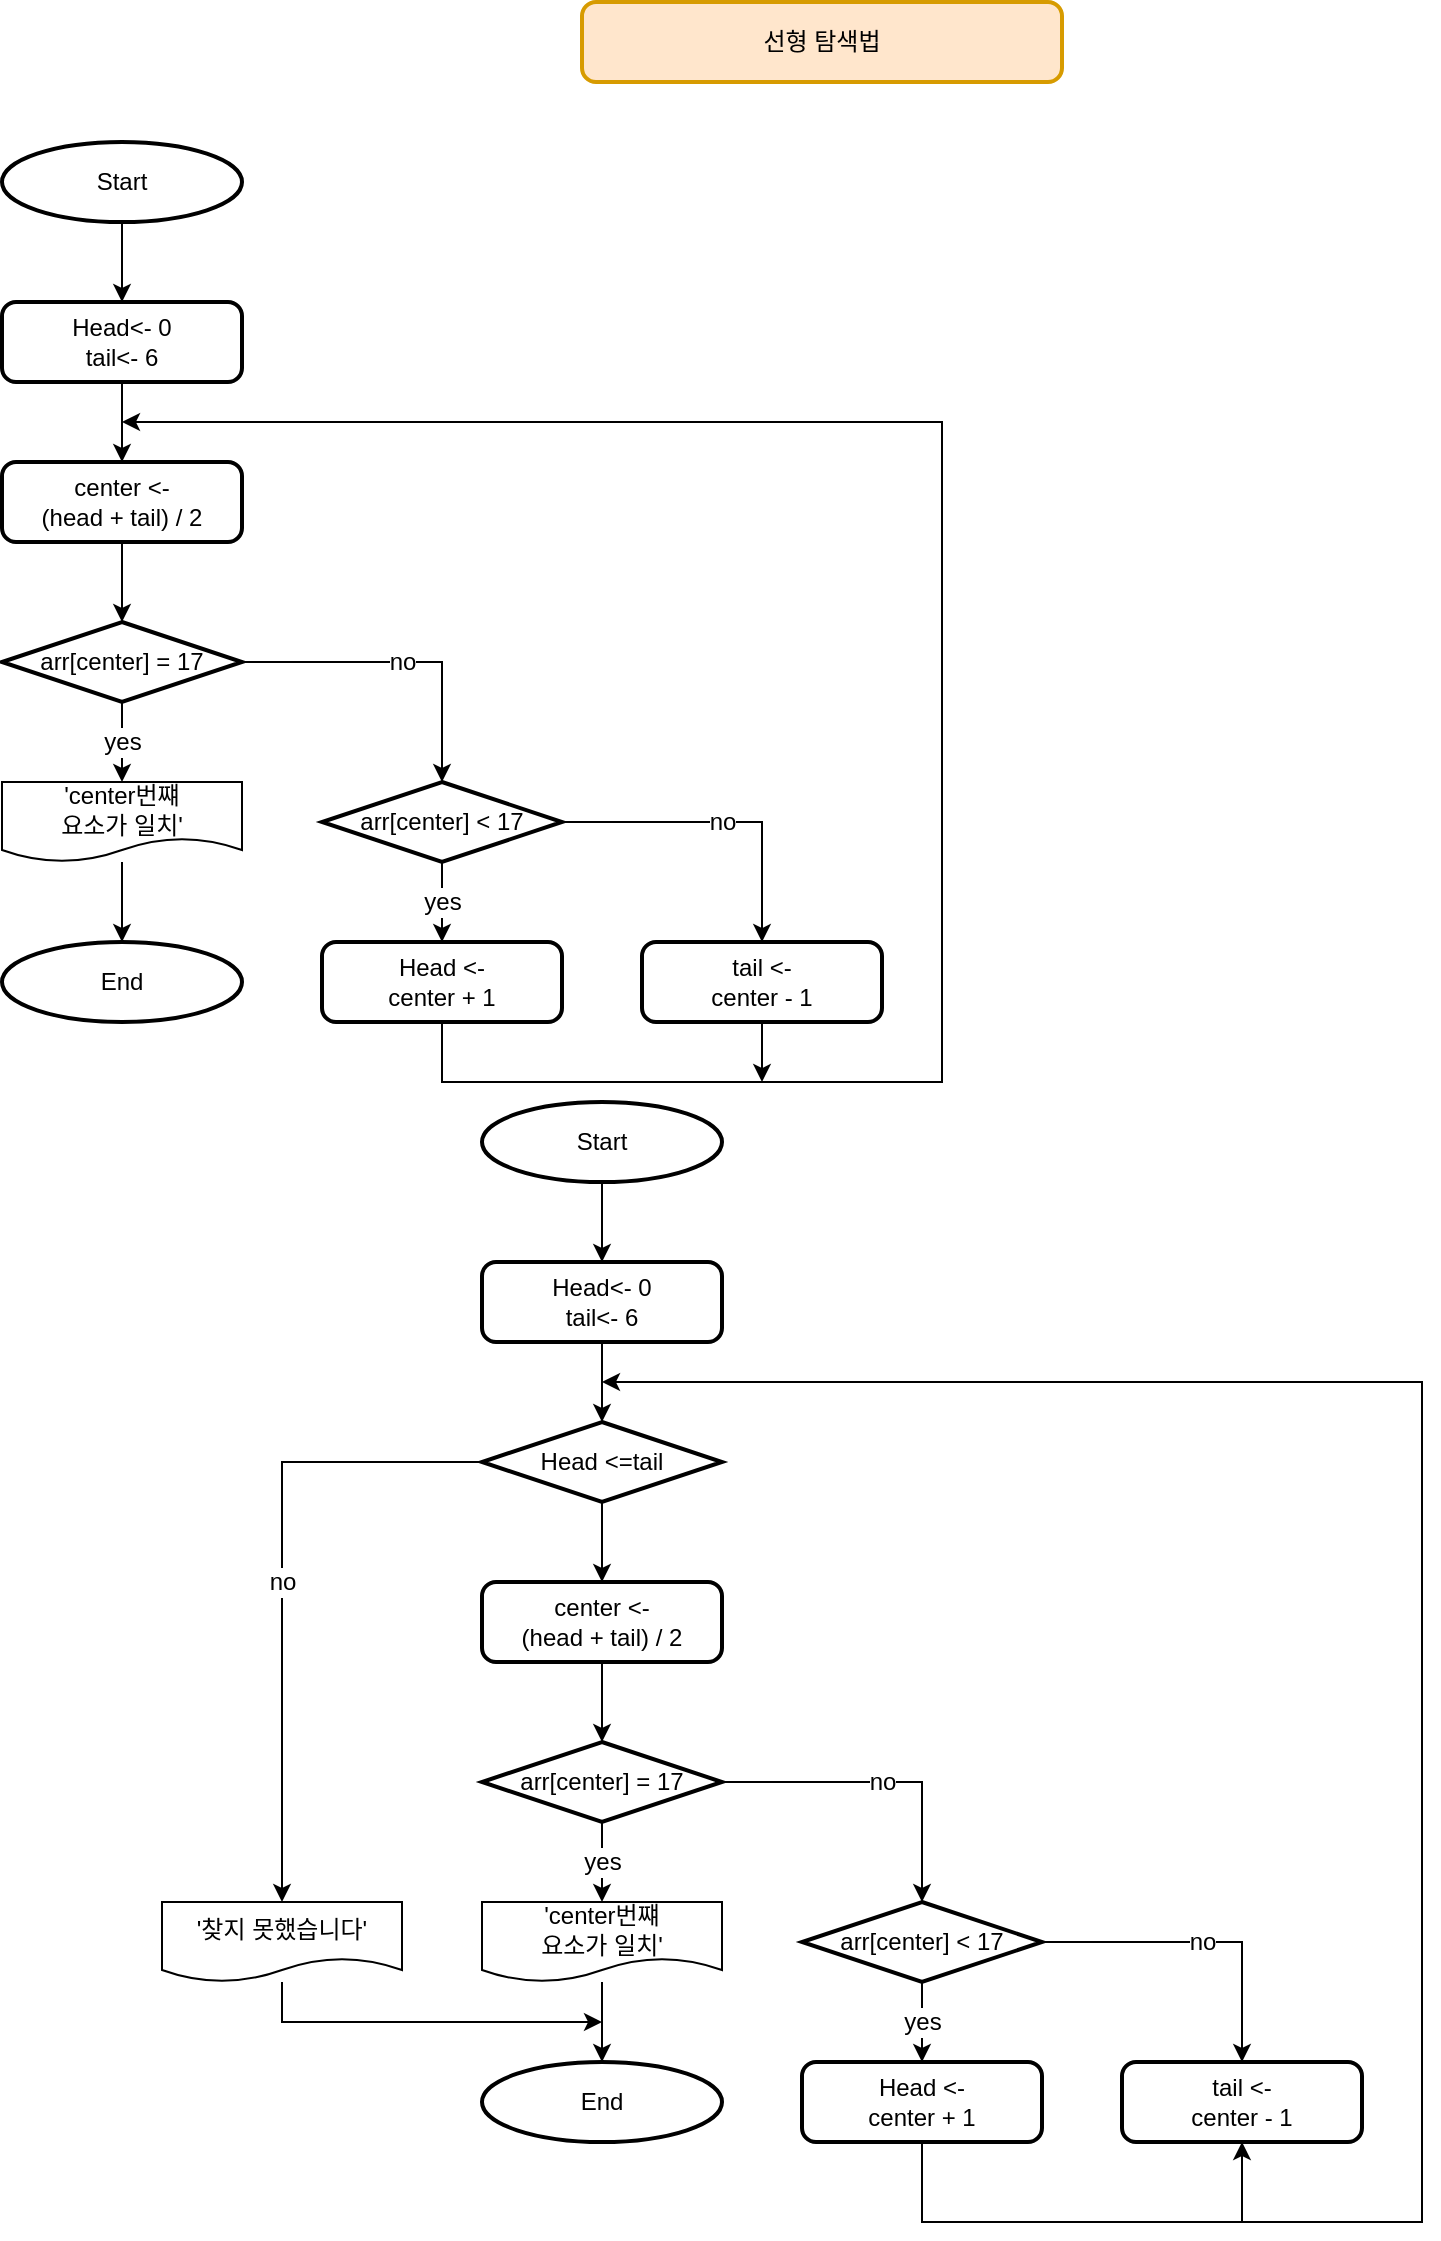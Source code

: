 <mxfile version="16.4.0" type="device"><diagram id="pjy7HTLBJCmwS--qtLxb" name="Page-1"><mxGraphModel dx="965" dy="701" grid="1" gridSize="10" guides="1" tooltips="1" connect="1" arrows="1" fold="1" page="1" pageScale="1" pageWidth="827" pageHeight="1169" math="0" shadow="0"><root><mxCell id="0"/><mxCell id="1" parent="0"/><mxCell id="w__C6oTkbOjl8aLLd7qb-1" value="선형 탐색법" style="rounded=1;whiteSpace=wrap;html=1;absoluteArcSize=1;arcSize=14;strokeWidth=2;fillColor=#ffe6cc;strokeColor=#d79b00;" vertex="1" parent="1"><mxGeometry x="330" y="10" width="240" height="40" as="geometry"/></mxCell><mxCell id="w__C6oTkbOjl8aLLd7qb-5" value="" style="edgeStyle=orthogonalEdgeStyle;rounded=0;orthogonalLoop=1;jettySize=auto;html=1;" edge="1" parent="1" source="w__C6oTkbOjl8aLLd7qb-2" target="w__C6oTkbOjl8aLLd7qb-3"><mxGeometry relative="1" as="geometry"/></mxCell><mxCell id="w__C6oTkbOjl8aLLd7qb-2" value="Start" style="strokeWidth=2;html=1;shape=mxgraph.flowchart.start_2;whiteSpace=wrap;" vertex="1" parent="1"><mxGeometry x="40" y="80" width="120" height="40" as="geometry"/></mxCell><mxCell id="w__C6oTkbOjl8aLLd7qb-6" value="" style="edgeStyle=orthogonalEdgeStyle;rounded=0;orthogonalLoop=1;jettySize=auto;html=1;" edge="1" parent="1" source="w__C6oTkbOjl8aLLd7qb-3" target="w__C6oTkbOjl8aLLd7qb-4"><mxGeometry relative="1" as="geometry"/></mxCell><mxCell id="w__C6oTkbOjl8aLLd7qb-3" value="Head&amp;lt;- 0&lt;br&gt;tail&amp;lt;- 6" style="rounded=1;whiteSpace=wrap;html=1;absoluteArcSize=1;arcSize=14;strokeWidth=2;" vertex="1" parent="1"><mxGeometry x="40" y="160" width="120" height="40" as="geometry"/></mxCell><mxCell id="w__C6oTkbOjl8aLLd7qb-8" value="" style="edgeStyle=orthogonalEdgeStyle;rounded=0;orthogonalLoop=1;jettySize=auto;html=1;" edge="1" parent="1" source="w__C6oTkbOjl8aLLd7qb-4" target="w__C6oTkbOjl8aLLd7qb-7"><mxGeometry relative="1" as="geometry"/></mxCell><mxCell id="w__C6oTkbOjl8aLLd7qb-4" value="center &amp;lt;-&lt;br&gt;(head + tail) / 2" style="rounded=1;whiteSpace=wrap;html=1;absoluteArcSize=1;arcSize=14;strokeWidth=2;" vertex="1" parent="1"><mxGeometry x="40" y="240" width="120" height="40" as="geometry"/></mxCell><mxCell id="w__C6oTkbOjl8aLLd7qb-10" value="yes" style="edgeStyle=orthogonalEdgeStyle;rounded=0;orthogonalLoop=1;jettySize=auto;html=1;fontSize=12;" edge="1" parent="1" source="w__C6oTkbOjl8aLLd7qb-7" target="w__C6oTkbOjl8aLLd7qb-9"><mxGeometry relative="1" as="geometry"/></mxCell><mxCell id="w__C6oTkbOjl8aLLd7qb-14" value="no" style="edgeStyle=orthogonalEdgeStyle;rounded=0;orthogonalLoop=1;jettySize=auto;html=1;entryX=0.5;entryY=0;entryDx=0;entryDy=0;entryPerimeter=0;fontSize=12;" edge="1" parent="1" source="w__C6oTkbOjl8aLLd7qb-7" target="w__C6oTkbOjl8aLLd7qb-13"><mxGeometry relative="1" as="geometry"/></mxCell><mxCell id="w__C6oTkbOjl8aLLd7qb-7" value="arr[center] = 17" style="strokeWidth=2;html=1;shape=mxgraph.flowchart.decision;whiteSpace=wrap;" vertex="1" parent="1"><mxGeometry x="40" y="320" width="120" height="40" as="geometry"/></mxCell><mxCell id="w__C6oTkbOjl8aLLd7qb-12" value="" style="edgeStyle=orthogonalEdgeStyle;rounded=0;orthogonalLoop=1;jettySize=auto;html=1;fontSize=12;" edge="1" parent="1" source="w__C6oTkbOjl8aLLd7qb-9" target="w__C6oTkbOjl8aLLd7qb-11"><mxGeometry relative="1" as="geometry"/></mxCell><mxCell id="w__C6oTkbOjl8aLLd7qb-9" value="'center번쨰&lt;br style=&quot;font-size: 12px;&quot;&gt;요소가 일치'" style="shape=document;whiteSpace=wrap;html=1;boundedLbl=1;fontSize=12;" vertex="1" parent="1"><mxGeometry x="40" y="400" width="120" height="40" as="geometry"/></mxCell><mxCell id="w__C6oTkbOjl8aLLd7qb-11" value="End" style="strokeWidth=2;html=1;shape=mxgraph.flowchart.start_2;whiteSpace=wrap;" vertex="1" parent="1"><mxGeometry x="40" y="480" width="120" height="40" as="geometry"/></mxCell><mxCell id="w__C6oTkbOjl8aLLd7qb-16" value="yes" style="edgeStyle=orthogonalEdgeStyle;rounded=0;orthogonalLoop=1;jettySize=auto;html=1;fontSize=12;" edge="1" parent="1" source="w__C6oTkbOjl8aLLd7qb-13" target="w__C6oTkbOjl8aLLd7qb-15"><mxGeometry relative="1" as="geometry"/></mxCell><mxCell id="w__C6oTkbOjl8aLLd7qb-18" value="no" style="edgeStyle=orthogonalEdgeStyle;rounded=0;orthogonalLoop=1;jettySize=auto;html=1;entryX=0.5;entryY=0;entryDx=0;entryDy=0;fontSize=12;" edge="1" parent="1" source="w__C6oTkbOjl8aLLd7qb-13" target="w__C6oTkbOjl8aLLd7qb-17"><mxGeometry relative="1" as="geometry"/></mxCell><mxCell id="w__C6oTkbOjl8aLLd7qb-13" value="arr[center] &amp;lt; 17" style="strokeWidth=2;html=1;shape=mxgraph.flowchart.decision;whiteSpace=wrap;fontSize=12;" vertex="1" parent="1"><mxGeometry x="200" y="400" width="120" height="40" as="geometry"/></mxCell><mxCell id="w__C6oTkbOjl8aLLd7qb-15" value="Head &amp;lt;-&lt;br&gt;center + 1" style="rounded=1;whiteSpace=wrap;html=1;absoluteArcSize=1;arcSize=14;strokeWidth=2;" vertex="1" parent="1"><mxGeometry x="200" y="480" width="120" height="40" as="geometry"/></mxCell><mxCell id="w__C6oTkbOjl8aLLd7qb-19" style="edgeStyle=orthogonalEdgeStyle;rounded=0;orthogonalLoop=1;jettySize=auto;html=1;fontSize=12;exitX=0.5;exitY=1;exitDx=0;exitDy=0;" edge="1" parent="1" source="w__C6oTkbOjl8aLLd7qb-15"><mxGeometry relative="1" as="geometry"><mxPoint x="100" y="220" as="targetPoint"/><mxPoint x="260" y="550" as="sourcePoint"/><Array as="points"><mxPoint x="260" y="550"/><mxPoint x="510" y="550"/><mxPoint x="510" y="220"/></Array></mxGeometry></mxCell><mxCell id="w__C6oTkbOjl8aLLd7qb-21" style="edgeStyle=orthogonalEdgeStyle;rounded=0;orthogonalLoop=1;jettySize=auto;html=1;exitX=0.5;exitY=1;exitDx=0;exitDy=0;fontSize=12;entryX=0.5;entryY=1;entryDx=0;entryDy=0;" edge="1" parent="1" source="w__C6oTkbOjl8aLLd7qb-17" target="w__C6oTkbOjl8aLLd7qb-17"><mxGeometry relative="1" as="geometry"><mxPoint x="420" y="560" as="targetPoint"/><Array as="points"/></mxGeometry></mxCell><mxCell id="w__C6oTkbOjl8aLLd7qb-22" style="edgeStyle=orthogonalEdgeStyle;rounded=0;orthogonalLoop=1;jettySize=auto;html=1;fontSize=12;" edge="1" parent="1" source="w__C6oTkbOjl8aLLd7qb-17"><mxGeometry relative="1" as="geometry"><mxPoint x="420" y="550" as="targetPoint"/></mxGeometry></mxCell><mxCell id="w__C6oTkbOjl8aLLd7qb-17" value="tail &amp;lt;-&lt;br&gt;center - 1" style="rounded=1;whiteSpace=wrap;html=1;absoluteArcSize=1;arcSize=14;strokeWidth=2;" vertex="1" parent="1"><mxGeometry x="360" y="480" width="120" height="40" as="geometry"/></mxCell><mxCell id="w__C6oTkbOjl8aLLd7qb-23" value="" style="edgeStyle=orthogonalEdgeStyle;rounded=0;orthogonalLoop=1;jettySize=auto;html=1;" edge="1" parent="1" source="w__C6oTkbOjl8aLLd7qb-24" target="w__C6oTkbOjl8aLLd7qb-26"><mxGeometry relative="1" as="geometry"/></mxCell><mxCell id="w__C6oTkbOjl8aLLd7qb-24" value="Start" style="strokeWidth=2;html=1;shape=mxgraph.flowchart.start_2;whiteSpace=wrap;" vertex="1" parent="1"><mxGeometry x="280" y="560" width="120" height="40" as="geometry"/></mxCell><mxCell id="w__C6oTkbOjl8aLLd7qb-46" value="" style="edgeStyle=orthogonalEdgeStyle;rounded=0;orthogonalLoop=1;jettySize=auto;html=1;fontSize=12;" edge="1" parent="1" source="w__C6oTkbOjl8aLLd7qb-26" target="w__C6oTkbOjl8aLLd7qb-45"><mxGeometry relative="1" as="geometry"/></mxCell><mxCell id="w__C6oTkbOjl8aLLd7qb-26" value="Head&amp;lt;- 0&lt;br&gt;tail&amp;lt;- 6" style="rounded=1;whiteSpace=wrap;html=1;absoluteArcSize=1;arcSize=14;strokeWidth=2;" vertex="1" parent="1"><mxGeometry x="280" y="640" width="120" height="40" as="geometry"/></mxCell><mxCell id="w__C6oTkbOjl8aLLd7qb-27" value="" style="edgeStyle=orthogonalEdgeStyle;rounded=0;orthogonalLoop=1;jettySize=auto;html=1;" edge="1" parent="1" source="w__C6oTkbOjl8aLLd7qb-28" target="w__C6oTkbOjl8aLLd7qb-31"><mxGeometry relative="1" as="geometry"/></mxCell><mxCell id="w__C6oTkbOjl8aLLd7qb-28" value="center &amp;lt;-&lt;br&gt;(head + tail) / 2" style="rounded=1;whiteSpace=wrap;html=1;absoluteArcSize=1;arcSize=14;strokeWidth=2;" vertex="1" parent="1"><mxGeometry x="280" y="800" width="120" height="40" as="geometry"/></mxCell><mxCell id="w__C6oTkbOjl8aLLd7qb-29" value="yes" style="edgeStyle=orthogonalEdgeStyle;rounded=0;orthogonalLoop=1;jettySize=auto;html=1;fontSize=12;" edge="1" parent="1" source="w__C6oTkbOjl8aLLd7qb-31" target="w__C6oTkbOjl8aLLd7qb-33"><mxGeometry relative="1" as="geometry"/></mxCell><mxCell id="w__C6oTkbOjl8aLLd7qb-30" value="no" style="edgeStyle=orthogonalEdgeStyle;rounded=0;orthogonalLoop=1;jettySize=auto;html=1;entryX=0.5;entryY=0;entryDx=0;entryDy=0;entryPerimeter=0;fontSize=12;" edge="1" parent="1" source="w__C6oTkbOjl8aLLd7qb-31" target="w__C6oTkbOjl8aLLd7qb-37"><mxGeometry relative="1" as="geometry"/></mxCell><mxCell id="w__C6oTkbOjl8aLLd7qb-31" value="arr[center] = 17" style="strokeWidth=2;html=1;shape=mxgraph.flowchart.decision;whiteSpace=wrap;" vertex="1" parent="1"><mxGeometry x="280" y="880" width="120" height="40" as="geometry"/></mxCell><mxCell id="w__C6oTkbOjl8aLLd7qb-32" value="" style="edgeStyle=orthogonalEdgeStyle;rounded=0;orthogonalLoop=1;jettySize=auto;html=1;fontSize=12;" edge="1" parent="1" source="w__C6oTkbOjl8aLLd7qb-33" target="w__C6oTkbOjl8aLLd7qb-34"><mxGeometry relative="1" as="geometry"/></mxCell><mxCell id="w__C6oTkbOjl8aLLd7qb-33" value="'center번쨰&lt;br style=&quot;font-size: 12px;&quot;&gt;요소가 일치'" style="shape=document;whiteSpace=wrap;html=1;boundedLbl=1;fontSize=12;" vertex="1" parent="1"><mxGeometry x="280" y="960" width="120" height="40" as="geometry"/></mxCell><mxCell id="w__C6oTkbOjl8aLLd7qb-34" value="End" style="strokeWidth=2;html=1;shape=mxgraph.flowchart.start_2;whiteSpace=wrap;" vertex="1" parent="1"><mxGeometry x="280" y="1040" width="120" height="40" as="geometry"/></mxCell><mxCell id="w__C6oTkbOjl8aLLd7qb-35" value="yes" style="edgeStyle=orthogonalEdgeStyle;rounded=0;orthogonalLoop=1;jettySize=auto;html=1;fontSize=12;" edge="1" parent="1" source="w__C6oTkbOjl8aLLd7qb-37" target="w__C6oTkbOjl8aLLd7qb-38"><mxGeometry relative="1" as="geometry"/></mxCell><mxCell id="w__C6oTkbOjl8aLLd7qb-36" value="no" style="edgeStyle=orthogonalEdgeStyle;rounded=0;orthogonalLoop=1;jettySize=auto;html=1;entryX=0.5;entryY=0;entryDx=0;entryDy=0;fontSize=12;" edge="1" parent="1" source="w__C6oTkbOjl8aLLd7qb-37" target="w__C6oTkbOjl8aLLd7qb-42"><mxGeometry relative="1" as="geometry"/></mxCell><mxCell id="w__C6oTkbOjl8aLLd7qb-37" value="arr[center] &amp;lt; 17" style="strokeWidth=2;html=1;shape=mxgraph.flowchart.decision;whiteSpace=wrap;fontSize=12;" vertex="1" parent="1"><mxGeometry x="440" y="960" width="120" height="40" as="geometry"/></mxCell><mxCell id="w__C6oTkbOjl8aLLd7qb-49" style="edgeStyle=orthogonalEdgeStyle;rounded=0;orthogonalLoop=1;jettySize=auto;html=1;fontSize=12;" edge="1" parent="1" source="w__C6oTkbOjl8aLLd7qb-38"><mxGeometry relative="1" as="geometry"><mxPoint x="660" y="1080" as="targetPoint"/><Array as="points"><mxPoint x="500" y="1120"/></Array></mxGeometry></mxCell><mxCell id="w__C6oTkbOjl8aLLd7qb-38" value="Head &amp;lt;-&lt;br&gt;center + 1" style="rounded=1;whiteSpace=wrap;html=1;absoluteArcSize=1;arcSize=14;strokeWidth=2;" vertex="1" parent="1"><mxGeometry x="440" y="1040" width="120" height="40" as="geometry"/></mxCell><mxCell id="w__C6oTkbOjl8aLLd7qb-39" style="edgeStyle=orthogonalEdgeStyle;rounded=0;orthogonalLoop=1;jettySize=auto;html=1;fontSize=12;" edge="1" parent="1"><mxGeometry relative="1" as="geometry"><mxPoint x="340" y="700" as="targetPoint"/><mxPoint x="660" y="1120" as="sourcePoint"/><Array as="points"><mxPoint x="660" y="1120"/><mxPoint x="750" y="1120"/><mxPoint x="750" y="700"/></Array></mxGeometry></mxCell><mxCell id="w__C6oTkbOjl8aLLd7qb-40" style="edgeStyle=orthogonalEdgeStyle;rounded=0;orthogonalLoop=1;jettySize=auto;html=1;exitX=0.5;exitY=1;exitDx=0;exitDy=0;fontSize=12;entryX=0.5;entryY=1;entryDx=0;entryDy=0;" edge="1" parent="1" source="w__C6oTkbOjl8aLLd7qb-42" target="w__C6oTkbOjl8aLLd7qb-42"><mxGeometry relative="1" as="geometry"><mxPoint x="660" y="1120" as="targetPoint"/><Array as="points"/></mxGeometry></mxCell><mxCell id="w__C6oTkbOjl8aLLd7qb-42" value="tail &amp;lt;-&lt;br&gt;center - 1" style="rounded=1;whiteSpace=wrap;html=1;absoluteArcSize=1;arcSize=14;strokeWidth=2;" vertex="1" parent="1"><mxGeometry x="600" y="1040" width="120" height="40" as="geometry"/></mxCell><mxCell id="w__C6oTkbOjl8aLLd7qb-44" style="edgeStyle=orthogonalEdgeStyle;rounded=0;orthogonalLoop=1;jettySize=auto;html=1;fontSize=12;" edge="1" parent="1" source="w__C6oTkbOjl8aLLd7qb-43"><mxGeometry relative="1" as="geometry"><mxPoint x="340" y="1020" as="targetPoint"/><Array as="points"><mxPoint x="180" y="1020"/></Array></mxGeometry></mxCell><mxCell id="w__C6oTkbOjl8aLLd7qb-43" value="'찾지 못했습니다'" style="shape=document;whiteSpace=wrap;html=1;boundedLbl=1;fontSize=12;" vertex="1" parent="1"><mxGeometry x="120" y="960" width="120" height="40" as="geometry"/></mxCell><mxCell id="w__C6oTkbOjl8aLLd7qb-47" value="no" style="edgeStyle=orthogonalEdgeStyle;rounded=0;orthogonalLoop=1;jettySize=auto;html=1;entryX=0.5;entryY=0;entryDx=0;entryDy=0;fontSize=12;" edge="1" parent="1" source="w__C6oTkbOjl8aLLd7qb-45" target="w__C6oTkbOjl8aLLd7qb-43"><mxGeometry relative="1" as="geometry"/></mxCell><mxCell id="w__C6oTkbOjl8aLLd7qb-48" value="" style="edgeStyle=orthogonalEdgeStyle;rounded=0;orthogonalLoop=1;jettySize=auto;html=1;fontSize=12;" edge="1" parent="1" source="w__C6oTkbOjl8aLLd7qb-45" target="w__C6oTkbOjl8aLLd7qb-28"><mxGeometry relative="1" as="geometry"/></mxCell><mxCell id="w__C6oTkbOjl8aLLd7qb-45" value="Head &amp;lt;=tail" style="strokeWidth=2;html=1;shape=mxgraph.flowchart.decision;whiteSpace=wrap;" vertex="1" parent="1"><mxGeometry x="280" y="720" width="120" height="40" as="geometry"/></mxCell></root></mxGraphModel></diagram></mxfile>